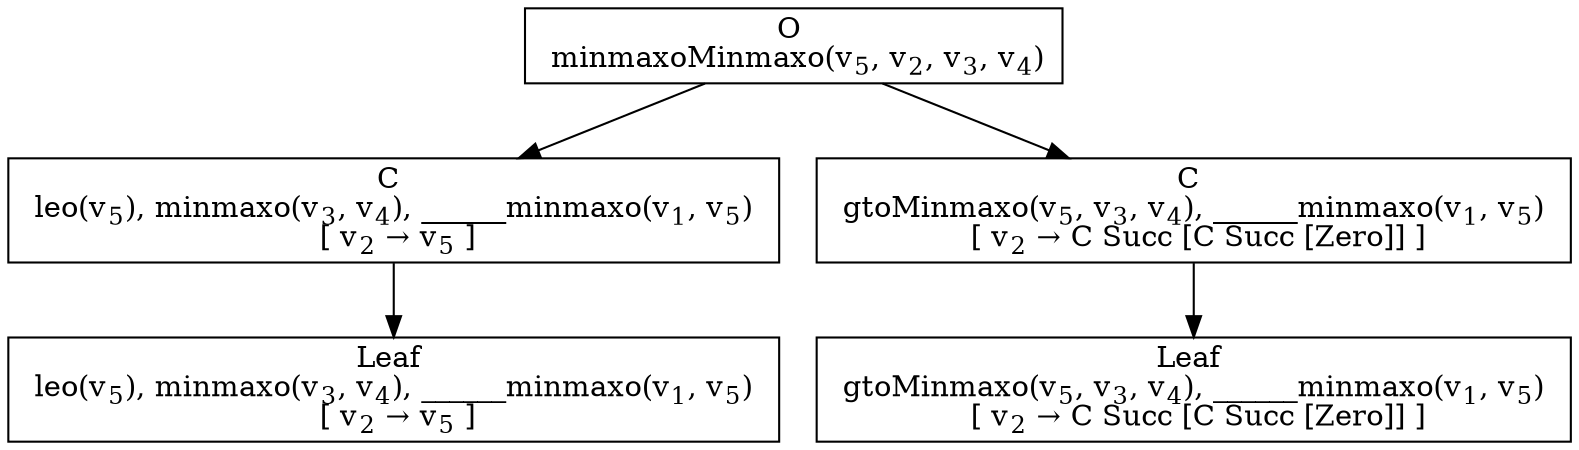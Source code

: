 digraph {
    graph [rankdir=TB
          ,bgcolor=transparent];
    node [shape=box
         ,fillcolor=white
         ,style=filled];
    0 [label=<O <BR/> minmaxoMinmaxo(v<SUB>5</SUB>, v<SUB>2</SUB>, v<SUB>3</SUB>, v<SUB>4</SUB>)>];
    1 [label=<C <BR/> leo(v<SUB>5</SUB>), minmaxo(v<SUB>3</SUB>, v<SUB>4</SUB>), ______minmaxo(v<SUB>1</SUB>, v<SUB>5</SUB>) <BR/>  [ v<SUB>2</SUB> &rarr; v<SUB>5</SUB> ] >];
    2 [label=<C <BR/> gtoMinmaxo(v<SUB>5</SUB>, v<SUB>3</SUB>, v<SUB>4</SUB>), ______minmaxo(v<SUB>1</SUB>, v<SUB>5</SUB>) <BR/>  [ v<SUB>2</SUB> &rarr; C Succ [C Succ [Zero]] ] >];
    3 [label=<Leaf <BR/> leo(v<SUB>5</SUB>), minmaxo(v<SUB>3</SUB>, v<SUB>4</SUB>), ______minmaxo(v<SUB>1</SUB>, v<SUB>5</SUB>) <BR/>  [ v<SUB>2</SUB> &rarr; v<SUB>5</SUB> ] >];
    4 [label=<Leaf <BR/> gtoMinmaxo(v<SUB>5</SUB>, v<SUB>3</SUB>, v<SUB>4</SUB>), ______minmaxo(v<SUB>1</SUB>, v<SUB>5</SUB>) <BR/>  [ v<SUB>2</SUB> &rarr; C Succ [C Succ [Zero]] ] >];
    0 -> 1 [label=""];
    0 -> 2 [label=""];
    1 -> 3 [label=""];
    2 -> 4 [label=""];
}